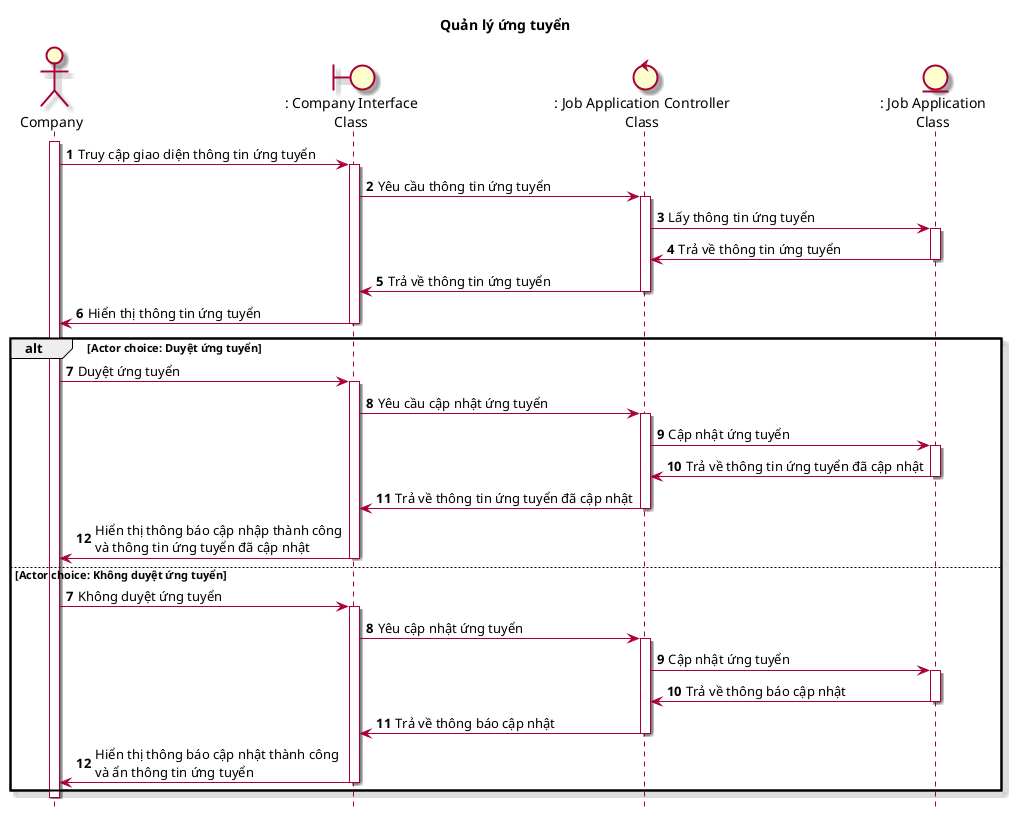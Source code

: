 @startuml SeqQuanLyUngTuyen

skin rose
hide footbox
title Quản lý ứng tuyển

actor Company as company
boundary ": Company Interface\nClass" as userInterface
control ": Job Application Controller\nClass" as jobApplicationController
entity ": Job Application\nClass" as jobApplication

autonumber
company++
company -> userInterface++: Truy cập giao diện thông tin ứng tuyển
userInterface -> jobApplicationController++: Yêu cầu thông tin ứng tuyển
jobApplicationController -> jobApplication++: Lấy thông tin ứng tuyển
jobApplication -> jobApplicationController--: Trả về thông tin ứng tuyển
jobApplicationController -> userInterface--: Trả về thông tin ứng tuyển
userInterface -> company--: Hiển thị thông tin ứng tuyển
alt Actor choice: Duyệt ứng tuyển
    company -> userInterface++: Duyệt ứng tuyển
    userInterface -> jobApplicationController++: Yêu cầu cập nhật ứng tuyển
    jobApplicationController -> jobApplication++: Cập nhật ứng tuyển
    jobApplication -> jobApplicationController--: Trả về thông tin ứng tuyển đã cập nhật
    jobApplicationController -> userInterface--: Trả về thông tin ứng tuyển đã cập nhật
    userInterface -> company--: Hiển thị thông báo cập nhập thành công\nvà thông tin ứng tuyển đã cập nhật
else Actor choice: Không duyệt ứng tuyển
    autonumber 7
    company -> userInterface++: Không duyệt ứng tuyển
    userInterface -> jobApplicationController++: Yêu cập nhật ứng tuyển
    jobApplicationController -> jobApplication++: Cập nhật ứng tuyển
    jobApplication -> jobApplicationController--: Trả về thông báo cập nhật
    jobApplicationController -> userInterface--: Trả về thông báo cập nhật
    userInterface -> company--: Hiển thị thông báo cập nhật thành công\nvà ẩn thông tin ứng tuyển
end
company--

@enduml
